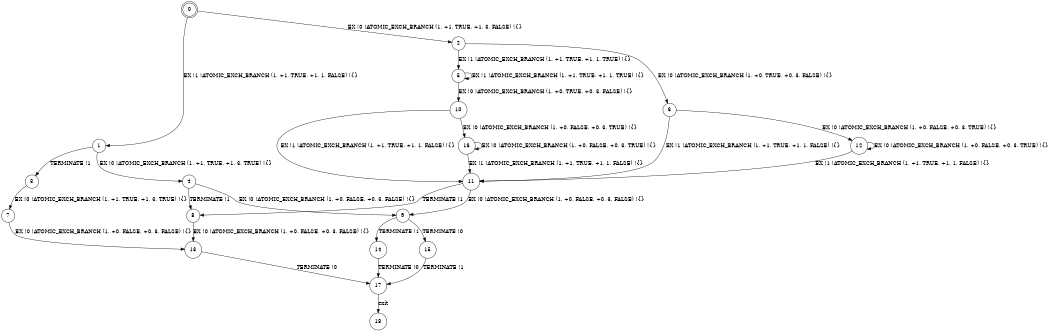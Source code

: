 digraph BCG {
size = "7, 10.5";
center = TRUE;
node [shape = circle];
0 [peripheries = 2];
0 -> 1 [label = "EX !1 !ATOMIC_EXCH_BRANCH (1, +1, TRUE, +1, 1, FALSE) !{}"];
0 -> 2 [label = "EX !0 !ATOMIC_EXCH_BRANCH (1, +1, TRUE, +1, 3, FALSE) !{}"];
1 -> 3 [label = "TERMINATE !1"];
1 -> 4 [label = "EX !0 !ATOMIC_EXCH_BRANCH (1, +1, TRUE, +1, 3, TRUE) !{}"];
2 -> 5 [label = "EX !1 !ATOMIC_EXCH_BRANCH (1, +1, TRUE, +1, 1, TRUE) !{}"];
2 -> 6 [label = "EX !0 !ATOMIC_EXCH_BRANCH (1, +0, TRUE, +0, 3, FALSE) !{}"];
3 -> 7 [label = "EX !0 !ATOMIC_EXCH_BRANCH (1, +1, TRUE, +1, 3, TRUE) !{}"];
4 -> 8 [label = "TERMINATE !1"];
4 -> 9 [label = "EX !0 !ATOMIC_EXCH_BRANCH (1, +0, FALSE, +0, 3, FALSE) !{}"];
5 -> 5 [label = "EX !1 !ATOMIC_EXCH_BRANCH (1, +1, TRUE, +1, 1, TRUE) !{}"];
5 -> 10 [label = "EX !0 !ATOMIC_EXCH_BRANCH (1, +0, TRUE, +0, 3, FALSE) !{}"];
6 -> 11 [label = "EX !1 !ATOMIC_EXCH_BRANCH (1, +1, TRUE, +1, 1, FALSE) !{}"];
6 -> 12 [label = "EX !0 !ATOMIC_EXCH_BRANCH (1, +0, FALSE, +0, 3, TRUE) !{}"];
7 -> 13 [label = "EX !0 !ATOMIC_EXCH_BRANCH (1, +0, FALSE, +0, 3, FALSE) !{}"];
8 -> 13 [label = "EX !0 !ATOMIC_EXCH_BRANCH (1, +0, FALSE, +0, 3, FALSE) !{}"];
9 -> 14 [label = "TERMINATE !1"];
9 -> 15 [label = "TERMINATE !0"];
10 -> 11 [label = "EX !1 !ATOMIC_EXCH_BRANCH (1, +1, TRUE, +1, 1, FALSE) !{}"];
10 -> 16 [label = "EX !0 !ATOMIC_EXCH_BRANCH (1, +0, FALSE, +0, 3, TRUE) !{}"];
11 -> 8 [label = "TERMINATE !1"];
11 -> 9 [label = "EX !0 !ATOMIC_EXCH_BRANCH (1, +0, FALSE, +0, 3, FALSE) !{}"];
12 -> 11 [label = "EX !1 !ATOMIC_EXCH_BRANCH (1, +1, TRUE, +1, 1, FALSE) !{}"];
12 -> 12 [label = "EX !0 !ATOMIC_EXCH_BRANCH (1, +0, FALSE, +0, 3, TRUE) !{}"];
13 -> 17 [label = "TERMINATE !0"];
14 -> 17 [label = "TERMINATE !0"];
15 -> 17 [label = "TERMINATE !1"];
16 -> 11 [label = "EX !1 !ATOMIC_EXCH_BRANCH (1, +1, TRUE, +1, 1, FALSE) !{}"];
16 -> 16 [label = "EX !0 !ATOMIC_EXCH_BRANCH (1, +0, FALSE, +0, 3, TRUE) !{}"];
17 -> 18 [label = "exit"];
}
